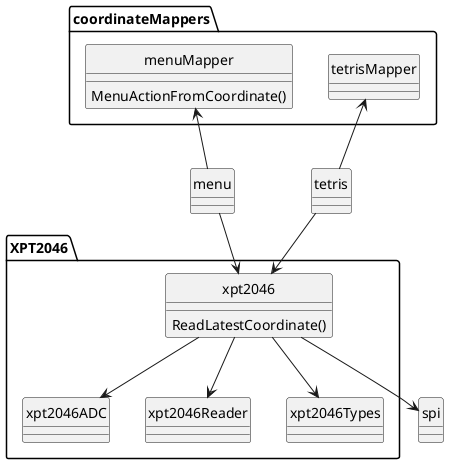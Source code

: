 @startuml
skinparam Shadowing false
hide circle

class menu{}
class tetris{}

package XPT2046{
    class xpt2046{
        ReadLatestCoordinate()
    }
    class xpt2046{}
    class xpt2046ADC{}
    class xpt2046Reader{}
    class xpt2046Types{}
}
class spi

package coordinateMappers{
    class menuMapper{
        MenuActionFromCoordinate()
    }
    class tetrisMapper{}
}

menuMapper<--menu
tetrisMapper<--tetris
menu-->xpt2046
tetris-->xpt2046

xpt2046-->xpt2046ADC
xpt2046-->xpt2046Reader
xpt2046-->xpt2046Types
xpt2046-->spi


@enduml